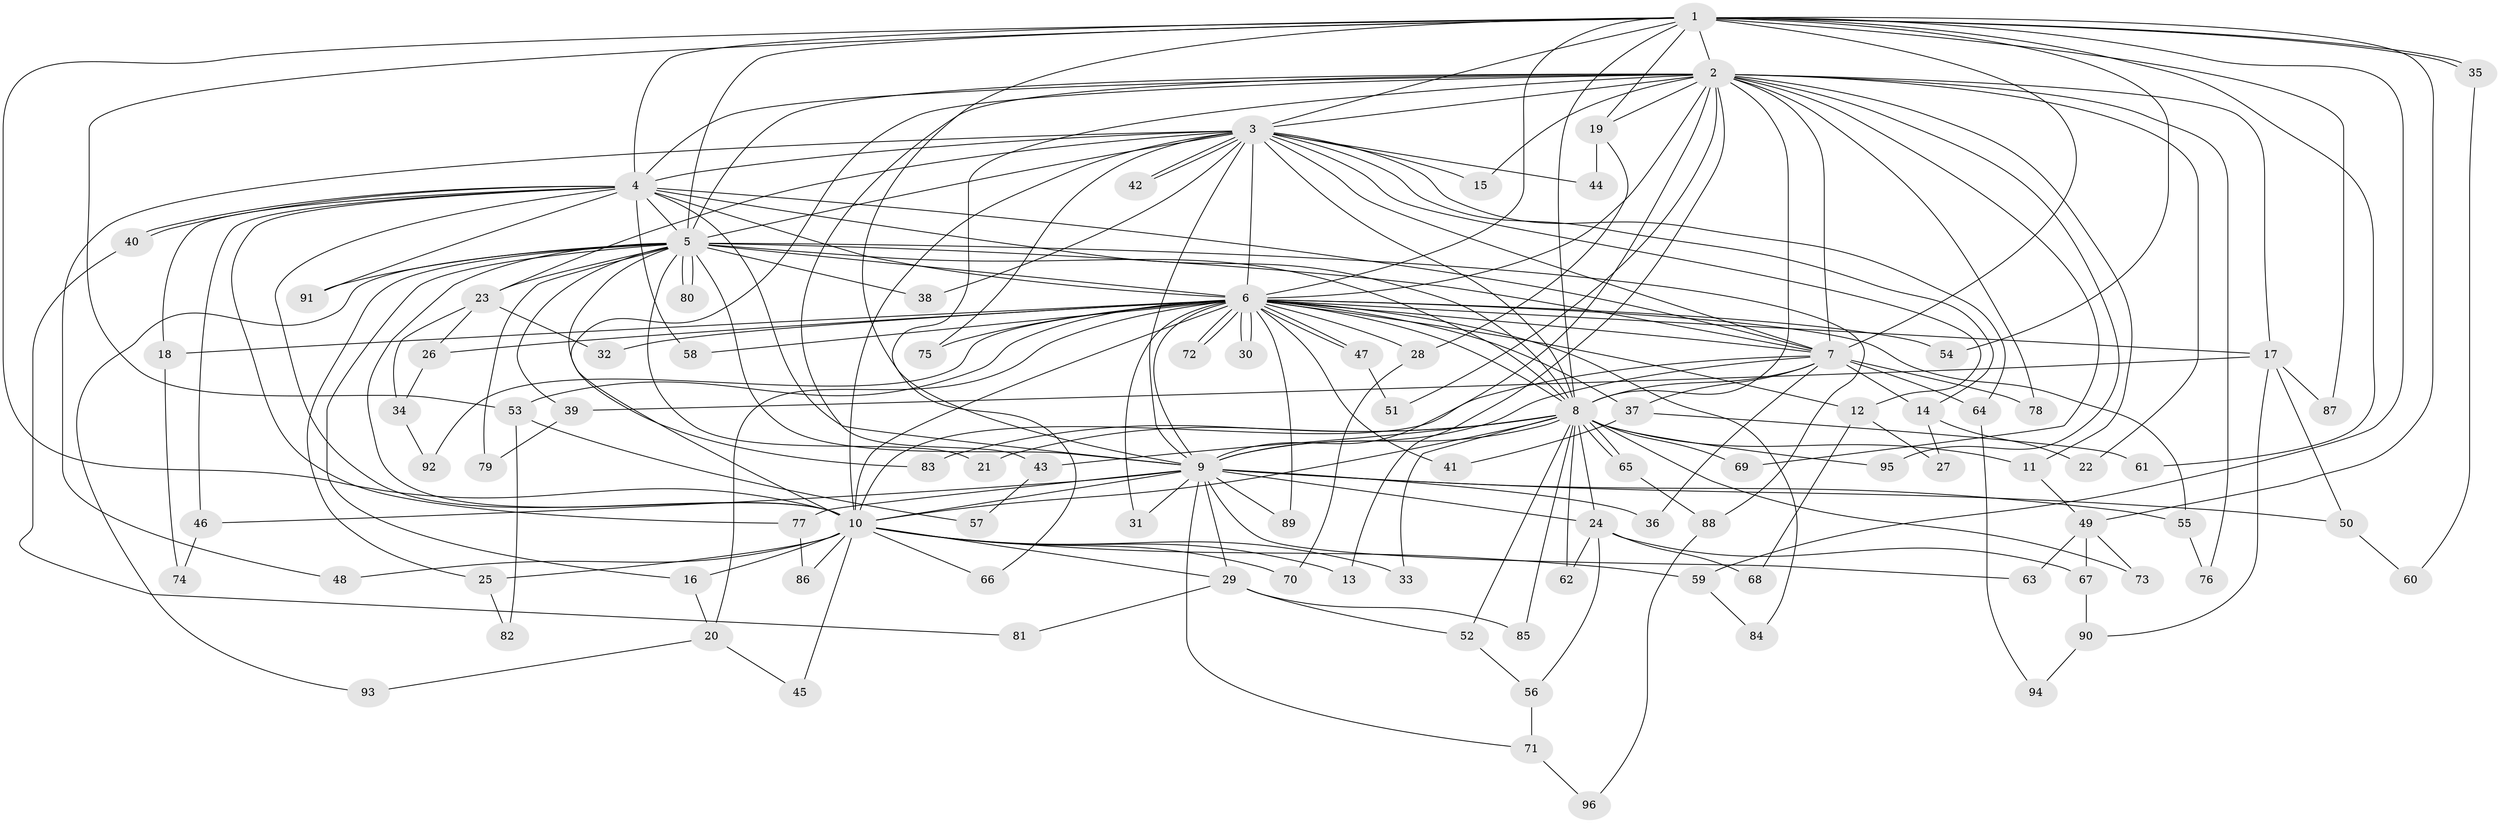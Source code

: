 // Generated by graph-tools (version 1.1) at 2025/10/02/27/25 16:10:59]
// undirected, 96 vertices, 217 edges
graph export_dot {
graph [start="1"]
  node [color=gray90,style=filled];
  1;
  2;
  3;
  4;
  5;
  6;
  7;
  8;
  9;
  10;
  11;
  12;
  13;
  14;
  15;
  16;
  17;
  18;
  19;
  20;
  21;
  22;
  23;
  24;
  25;
  26;
  27;
  28;
  29;
  30;
  31;
  32;
  33;
  34;
  35;
  36;
  37;
  38;
  39;
  40;
  41;
  42;
  43;
  44;
  45;
  46;
  47;
  48;
  49;
  50;
  51;
  52;
  53;
  54;
  55;
  56;
  57;
  58;
  59;
  60;
  61;
  62;
  63;
  64;
  65;
  66;
  67;
  68;
  69;
  70;
  71;
  72;
  73;
  74;
  75;
  76;
  77;
  78;
  79;
  80;
  81;
  82;
  83;
  84;
  85;
  86;
  87;
  88;
  89;
  90;
  91;
  92;
  93;
  94;
  95;
  96;
  1 -- 2;
  1 -- 3;
  1 -- 4;
  1 -- 5;
  1 -- 6;
  1 -- 7;
  1 -- 8;
  1 -- 9;
  1 -- 10;
  1 -- 19;
  1 -- 35;
  1 -- 35;
  1 -- 49;
  1 -- 53;
  1 -- 54;
  1 -- 59;
  1 -- 61;
  1 -- 87;
  2 -- 3;
  2 -- 4;
  2 -- 5;
  2 -- 6;
  2 -- 7;
  2 -- 8;
  2 -- 9;
  2 -- 10;
  2 -- 11;
  2 -- 13;
  2 -- 15;
  2 -- 17;
  2 -- 19;
  2 -- 22;
  2 -- 43;
  2 -- 51;
  2 -- 66;
  2 -- 69;
  2 -- 76;
  2 -- 78;
  2 -- 95;
  3 -- 4;
  3 -- 5;
  3 -- 6;
  3 -- 7;
  3 -- 8;
  3 -- 9;
  3 -- 10;
  3 -- 12;
  3 -- 14;
  3 -- 15;
  3 -- 23;
  3 -- 38;
  3 -- 42;
  3 -- 42;
  3 -- 44;
  3 -- 48;
  3 -- 64;
  3 -- 75;
  4 -- 5;
  4 -- 6;
  4 -- 7;
  4 -- 8;
  4 -- 9;
  4 -- 10;
  4 -- 18;
  4 -- 40;
  4 -- 40;
  4 -- 46;
  4 -- 58;
  4 -- 77;
  4 -- 91;
  5 -- 6;
  5 -- 7;
  5 -- 8;
  5 -- 9;
  5 -- 10;
  5 -- 16;
  5 -- 21;
  5 -- 23;
  5 -- 25;
  5 -- 38;
  5 -- 39;
  5 -- 79;
  5 -- 80;
  5 -- 80;
  5 -- 83;
  5 -- 88;
  5 -- 91;
  5 -- 93;
  6 -- 7;
  6 -- 8;
  6 -- 9;
  6 -- 10;
  6 -- 12;
  6 -- 17;
  6 -- 18;
  6 -- 20;
  6 -- 26;
  6 -- 28;
  6 -- 30;
  6 -- 30;
  6 -- 31;
  6 -- 32;
  6 -- 37;
  6 -- 41;
  6 -- 47;
  6 -- 47;
  6 -- 53;
  6 -- 54;
  6 -- 55;
  6 -- 58;
  6 -- 72;
  6 -- 72;
  6 -- 75;
  6 -- 84;
  6 -- 89;
  6 -- 92;
  7 -- 8;
  7 -- 9;
  7 -- 10;
  7 -- 14;
  7 -- 36;
  7 -- 37;
  7 -- 64;
  7 -- 78;
  8 -- 9;
  8 -- 10;
  8 -- 11;
  8 -- 21;
  8 -- 24;
  8 -- 33;
  8 -- 43;
  8 -- 52;
  8 -- 62;
  8 -- 65;
  8 -- 65;
  8 -- 69;
  8 -- 73;
  8 -- 83;
  8 -- 85;
  8 -- 95;
  9 -- 10;
  9 -- 24;
  9 -- 29;
  9 -- 31;
  9 -- 36;
  9 -- 46;
  9 -- 50;
  9 -- 55;
  9 -- 63;
  9 -- 71;
  9 -- 77;
  9 -- 89;
  10 -- 13;
  10 -- 16;
  10 -- 25;
  10 -- 29;
  10 -- 33;
  10 -- 45;
  10 -- 48;
  10 -- 59;
  10 -- 66;
  10 -- 70;
  10 -- 86;
  11 -- 49;
  12 -- 27;
  12 -- 68;
  14 -- 22;
  14 -- 27;
  16 -- 20;
  17 -- 39;
  17 -- 50;
  17 -- 87;
  17 -- 90;
  18 -- 74;
  19 -- 28;
  19 -- 44;
  20 -- 45;
  20 -- 93;
  23 -- 26;
  23 -- 32;
  23 -- 34;
  24 -- 56;
  24 -- 62;
  24 -- 67;
  24 -- 68;
  25 -- 82;
  26 -- 34;
  28 -- 70;
  29 -- 52;
  29 -- 81;
  29 -- 85;
  34 -- 92;
  35 -- 60;
  37 -- 41;
  37 -- 61;
  39 -- 79;
  40 -- 81;
  43 -- 57;
  46 -- 74;
  47 -- 51;
  49 -- 63;
  49 -- 67;
  49 -- 73;
  50 -- 60;
  52 -- 56;
  53 -- 57;
  53 -- 82;
  55 -- 76;
  56 -- 71;
  59 -- 84;
  64 -- 94;
  65 -- 88;
  67 -- 90;
  71 -- 96;
  77 -- 86;
  88 -- 96;
  90 -- 94;
}
